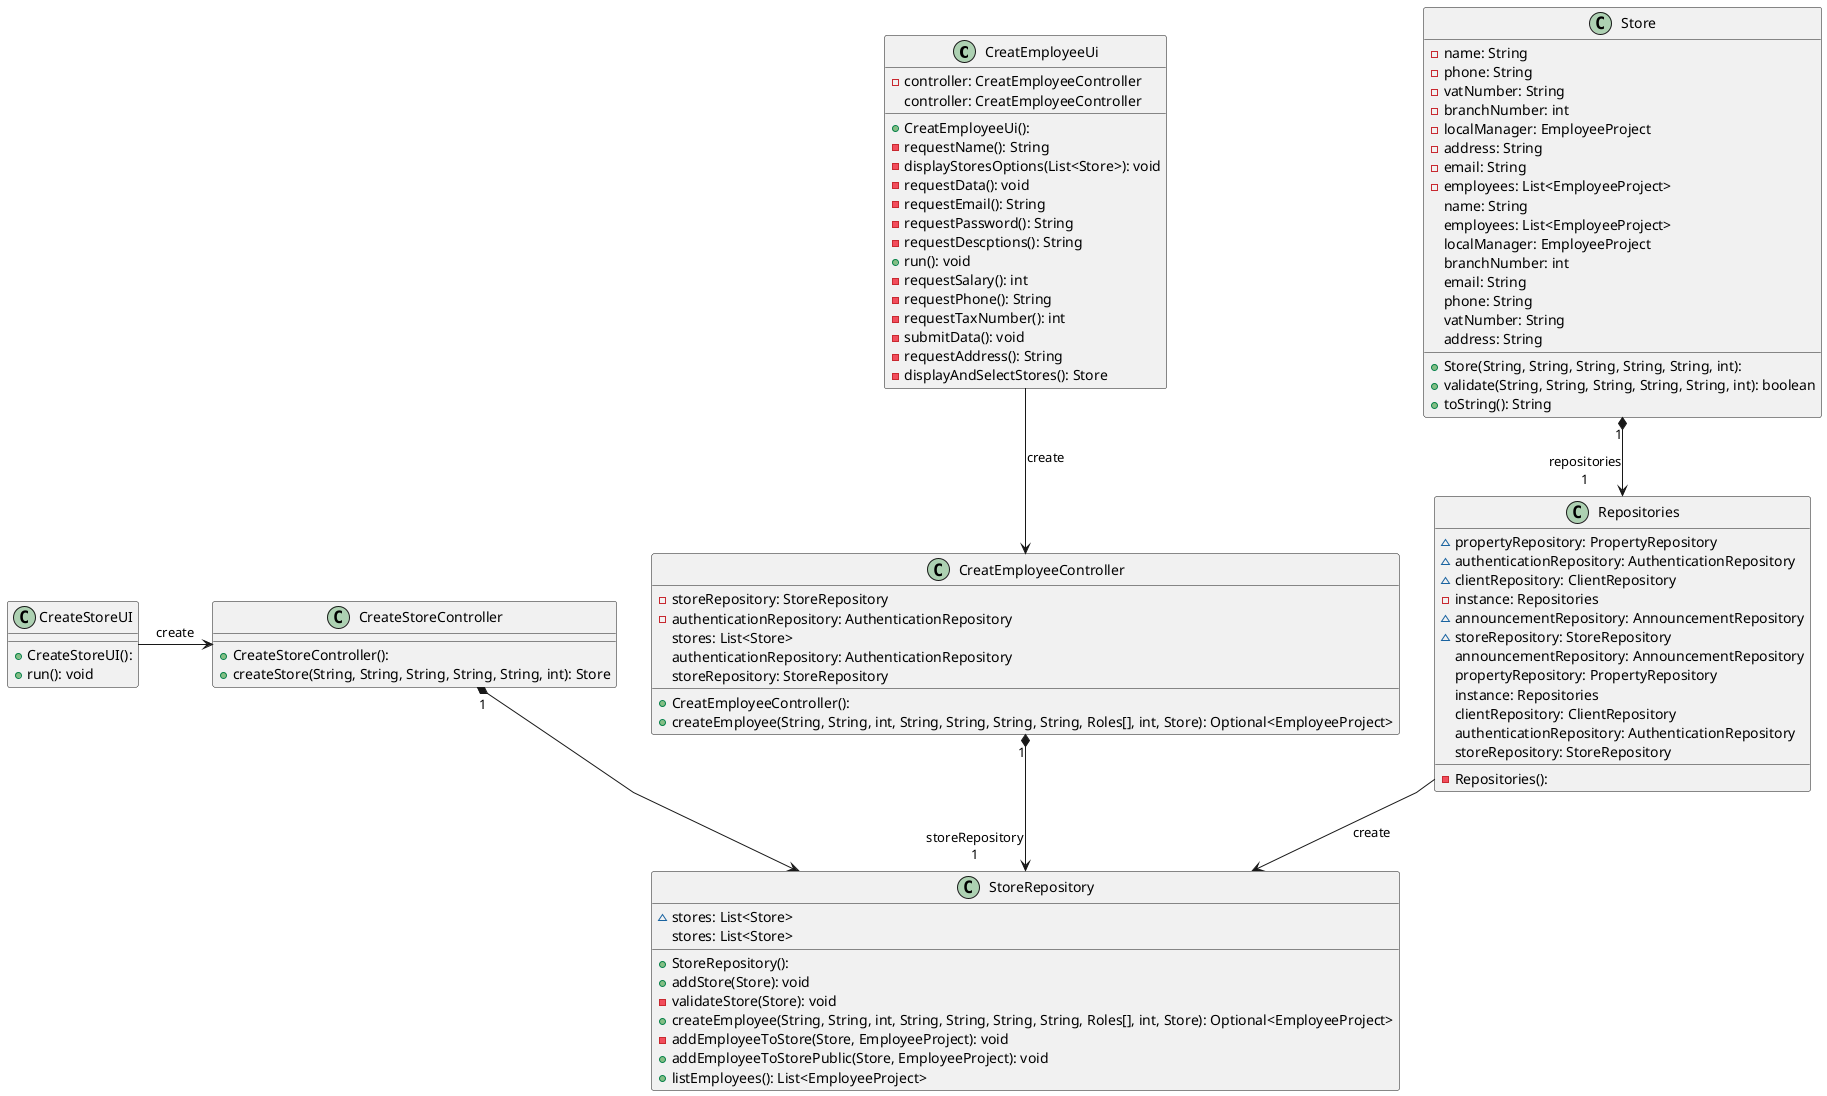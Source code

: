@startuml
skinparam packageStyle rectangle
skinparam shadowing false
skinparam linetype polyline
left to right direction
top to bottom direction

skinparam classAttributeIconSize "2"


class CreatEmployeeUi {
  + CreatEmployeeUi():
  - controller: CreatEmployeeController
  - requestName(): String
  - displayStoresOptions(List<Store>): void
  - requestData(): void
  - requestEmail(): String
  - requestPassword(): String
  - requestDescptions(): String
  + run(): void
  - requestSalary(): int
  - requestPhone(): String
  - requestTaxNumber(): int
  - submitData(): void
  - requestAddress(): String
  - displayAndSelectStores(): Store
   controller: CreatEmployeeController
}

class CreatEmployeeController {
  + CreatEmployeeController():
  - storeRepository: StoreRepository
  - authenticationRepository: AuthenticationRepository
  + createEmployee(String, String, int, String, String, String, String, Roles[], int, Store): Optional<EmployeeProject>
   stores: List<Store>
   authenticationRepository: AuthenticationRepository
   storeRepository: StoreRepository
}

class CreateStoreUI {
  + CreateStoreUI():
  + run(): void
}

class CreateStoreController {
  + CreateStoreController():
  + createStore(String, String, String, String, String, int): Store
}

class Store {
  + Store(String, String, String, String, String, int):
  - name: String
  - phone: String
  - vatNumber: String
  - branchNumber: int
  - localManager: EmployeeProject
  - address: String
  - email: String
  - employees: List<EmployeeProject>
  + validate(String, String, String, String, String, int): boolean
  + toString(): String
   name: String
   employees: List<EmployeeProject>
   localManager: EmployeeProject
   branchNumber: int
   email: String
   phone: String
   vatNumber: String
   address: String
}

class Repositories {
  - Repositories():
  ~ propertyRepository: PropertyRepository
  ~ authenticationRepository: AuthenticationRepository
  ~ clientRepository: ClientRepository
  - instance: Repositories
  ~ announcementRepository: AnnouncementRepository
  ~ storeRepository: StoreRepository
   announcementRepository: AnnouncementRepository
   propertyRepository: PropertyRepository
   instance: Repositories
   clientRepository: ClientRepository
   authenticationRepository: AuthenticationRepository
   storeRepository: StoreRepository
}

class StoreRepository {
  + StoreRepository():
  ~ stores: List<Store>
  + addStore(Store): void
  - validateStore(Store): void
  + createEmployee(String, String, int, String, String, String, String, Roles[], int, Store): Optional<EmployeeProject>
  - addEmployeeToStore(Store, EmployeeProject): void
  + addEmployeeToStorePublic(Store, EmployeeProject): void
  + listEmployees(): List<EmployeeProject>
   stores: List<Store>
}
'Class EmployeeRepository


CreatEmployeeUi               -->  CreatEmployeeController      : "«create»"
CreateStoreController        "1" *--> "StoreRepository"
CreateStoreUI                 ->  CreateStoreController        : "«create»"
CreatEmployeeController      "1" *--> "storeRepository\n1" StoreRepository
Store                        "1" *--> "repositories\n1" Repositories
Repositories                  -->  StoreRepository              : "«create»"
@enduml